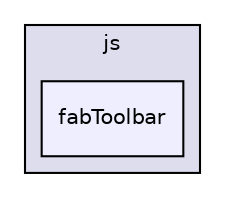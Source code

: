 digraph "libs/angular/angular-material-fileinput-master/bower_components/angular-material/modules/js/fabToolbar" {
  compound=true
  node [ fontsize="10", fontname="Helvetica"];
  edge [ labelfontsize="10", labelfontname="Helvetica"];
  subgraph clusterdir_d897d99c4631079a19f1e8c9bbae1589 {
    graph [ bgcolor="#ddddee", pencolor="black", label="js" fontname="Helvetica", fontsize="10", URL="dir_d897d99c4631079a19f1e8c9bbae1589.html"]
  dir_793a8f65114ee5b196853d66a3233c92 [shape=box, label="fabToolbar", style="filled", fillcolor="#eeeeff", pencolor="black", URL="dir_793a8f65114ee5b196853d66a3233c92.html"];
  }
}
